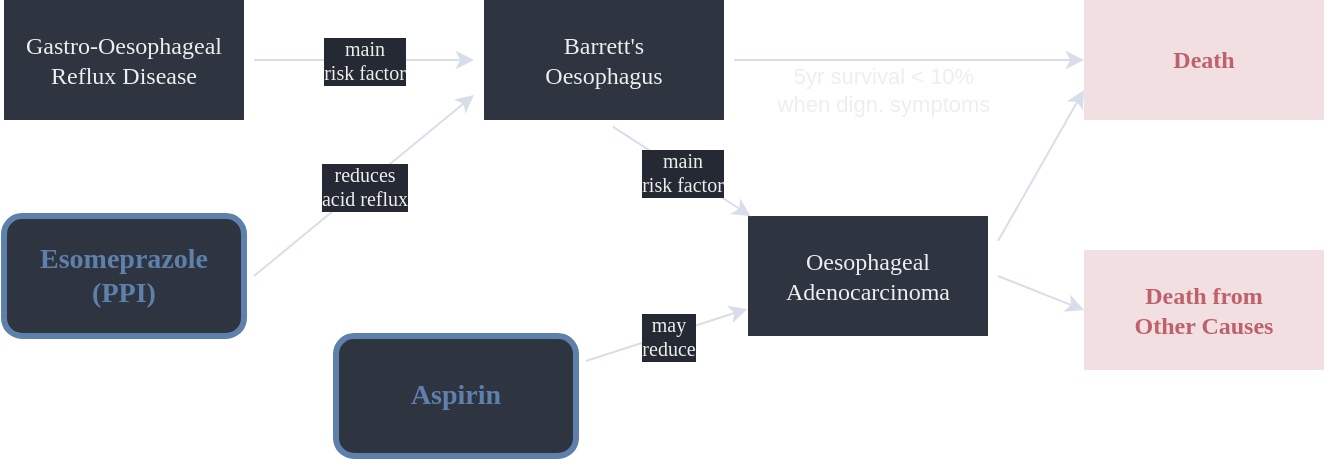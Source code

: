 <mxfile version="20.8.20" type="github">
  <diagram name="Page-1" id="V2jNtkLzpU0wWYY4yvSr">
    <mxGraphModel dx="765" dy="542" grid="1" gridSize="10" guides="1" tooltips="1" connect="1" arrows="1" fold="1" page="0" pageScale="1" pageWidth="750" pageHeight="280" background="none" math="0" shadow="0">
      <root>
        <mxCell id="0" />
        <mxCell id="1" parent="0" />
        <mxCell id="-57a6qlOdvjmpBCnQsLR-2" value="Death" style="rounded=0;whiteSpace=wrap;html=1;fontFamily=Montserrat;fontSource=https%3A%2F%2Ffonts.googleapis.com%2Fcss%3Ffamily%3DMontserrat;fillColor=#BF616A;labelBackgroundColor=none;strokeColor=none;fontColor=#BF616A;opacity=20;fontStyle=1" parent="1" vertex="1">
          <mxGeometry x="590" y="25" width="120" height="60" as="geometry" />
        </mxCell>
        <mxCell id="-57a6qlOdvjmpBCnQsLR-3" value="Death from&lt;br&gt;Other Causes" style="rounded=0;whiteSpace=wrap;html=1;fontFamily=Montserrat;fontSource=https%3A%2F%2Ffonts.googleapis.com%2Fcss%3Ffamily%3DMontserrat;fillColor=#BF616A;labelBackgroundColor=none;strokeColor=none;fontColor=#BF616A;glass=0;shadow=0;opacity=20;fontStyle=1" parent="1" vertex="1">
          <mxGeometry x="590" y="150" width="120" height="60" as="geometry" />
        </mxCell>
        <mxCell id="-57a6qlOdvjmpBCnQsLR-20" style="edgeStyle=none;rounded=0;orthogonalLoop=1;jettySize=auto;html=1;exitX=1;exitY=0.5;exitDx=0;exitDy=0;entryX=0;entryY=0.5;entryDx=0;entryDy=0;fontSize=11;labelBackgroundColor=none;strokeColor=#D8DEE9;fontColor=#D8DEE9;" parent="1" source="-57a6qlOdvjmpBCnQsLR-4" target="-57a6qlOdvjmpBCnQsLR-2" edge="1">
          <mxGeometry relative="1" as="geometry" />
        </mxCell>
        <mxCell id="-57a6qlOdvjmpBCnQsLR-4" value="Barrett&#39;s&lt;br&gt;Oesophagus" style="rounded=0;whiteSpace=wrap;html=1;fontFamily=Montserrat;fontSource=https%3A%2F%2Ffonts.googleapis.com%2Fcss%3Ffamily%3DMontserrat;fillColor=#2E3440;labelBackgroundColor=none;strokeColor=none;fontColor=#EEEEEE;perimeterSpacing=5;" parent="1" vertex="1">
          <mxGeometry x="290" y="25" width="120" height="60" as="geometry" />
        </mxCell>
        <mxCell id="-57a6qlOdvjmpBCnQsLR-5" value="Oesophageal Adenocarcinoma" style="rounded=0;whiteSpace=wrap;html=1;fontFamily=Montserrat;fontSource=https%3A%2F%2Ffonts.googleapis.com%2Fcss%3Ffamily%3DMontserrat;fillColor=#2E3440;labelBackgroundColor=none;strokeColor=none;fontColor=#EEEEEE;perimeterSpacing=5;" parent="1" vertex="1">
          <mxGeometry x="422" y="133" width="120" height="60" as="geometry" />
        </mxCell>
        <mxCell id="-57a6qlOdvjmpBCnQsLR-6" value="Gastro-Oesophageal&lt;br&gt;Reflux Disease" style="rounded=0;whiteSpace=wrap;html=1;fontFamily=Montserrat;fontSource=https%3A%2F%2Ffonts.googleapis.com%2Fcss%3Ffamily%3DMontserrat;fillColor=#2E3440;labelBackgroundColor=none;strokeColor=none;fontColor=#EEEEEE;perimeterSpacing=5;" parent="1" vertex="1">
          <mxGeometry x="50" y="25" width="120" height="60" as="geometry" />
        </mxCell>
        <mxCell id="-57a6qlOdvjmpBCnQsLR-7" value="&lt;b&gt;&lt;font style=&quot;font-size: 14px;&quot;&gt;Esomeprazole&lt;br&gt;(PPI)&lt;br&gt;&lt;/font&gt;&lt;/b&gt;" style="rounded=1;whiteSpace=wrap;html=1;fillColor=#2E3440;strokeColor=#5E81AC;fontFamily=Montserrat;fontSource=https%3A%2F%2Ffonts.googleapis.com%2Fcss%3Ffamily%3DMontserrat;labelBackgroundColor=none;fontColor=#5E81AC;strokeWidth=3;perimeterSpacing=5;" parent="1" vertex="1">
          <mxGeometry x="50" y="133" width="120" height="60" as="geometry" />
        </mxCell>
        <mxCell id="-57a6qlOdvjmpBCnQsLR-8" value="Aspirin" style="rounded=1;whiteSpace=wrap;html=1;fillColor=#2E3440;strokeColor=#5E81AC;fontSize=14;fontStyle=1;fontFamily=Montserrat;fontSource=https%3A%2F%2Ffonts.googleapis.com%2Fcss%3Ffamily%3DMontserrat;labelBackgroundColor=none;fontColor=#5E81AC;strokeWidth=3;perimeterSpacing=5;fillStyle=auto;" parent="1" vertex="1">
          <mxGeometry x="216" y="193" width="120" height="60" as="geometry" />
        </mxCell>
        <mxCell id="-57a6qlOdvjmpBCnQsLR-11" value="" style="endArrow=classic;html=1;rounded=0;exitX=1;exitY=0.5;exitDx=0;exitDy=0;entryX=0;entryY=0.75;entryDx=0;entryDy=0;fontFamily=Montserrat;fontSource=https%3A%2F%2Ffonts.googleapis.com%2Fcss%3Ffamily%3DMontserrat;labelBackgroundColor=none;strokeColor=#D8DEE9;fontColor=#D8DEE9;" parent="1" source="-57a6qlOdvjmpBCnQsLR-7" target="-57a6qlOdvjmpBCnQsLR-4" edge="1">
          <mxGeometry relative="1" as="geometry">
            <mxPoint x="610" y="190" as="sourcePoint" />
            <mxPoint x="710" y="190" as="targetPoint" />
          </mxGeometry>
        </mxCell>
        <mxCell id="-57a6qlOdvjmpBCnQsLR-12" value="reduces&lt;br style=&quot;font-size: 10px;&quot;&gt;acid reflux" style="edgeLabel;resizable=0;html=1;align=center;verticalAlign=middle;rounded=0;fontFamily=Montserrat;fontSource=https%3A%2F%2Ffonts.googleapis.com%2Fcss%3Ffamily%3DMontserrat;labelBackgroundColor=#242933;fontColor=#EEEEEE;fontSize=10;spacing=2;spacingRight=0;spacingTop=0;labelBorderColor=none;" parent="-57a6qlOdvjmpBCnQsLR-11" connectable="0" vertex="1">
          <mxGeometry relative="1" as="geometry" />
        </mxCell>
        <mxCell id="-57a6qlOdvjmpBCnQsLR-13" value="" style="endArrow=classic;html=1;rounded=0;fontSize=14;exitX=1;exitY=0.5;exitDx=0;exitDy=0;fontFamily=Montserrat;fontSource=https%3A%2F%2Ffonts.googleapis.com%2Fcss%3Ffamily%3DMontserrat;labelBackgroundColor=none;strokeColor=#D8DEE9;fontColor=#D8DEE9;" parent="1" source="-57a6qlOdvjmpBCnQsLR-6" target="-57a6qlOdvjmpBCnQsLR-4" edge="1">
          <mxGeometry relative="1" as="geometry">
            <mxPoint x="210" y="29.5" as="sourcePoint" />
            <mxPoint x="270" y="55" as="targetPoint" />
          </mxGeometry>
        </mxCell>
        <mxCell id="-57a6qlOdvjmpBCnQsLR-14" value="&lt;font style=&quot;font-size: 10px;&quot;&gt;main&lt;br style=&quot;font-size: 10px;&quot;&gt;risk factor&lt;/font&gt;" style="edgeLabel;resizable=0;html=1;align=center;verticalAlign=middle;rounded=0;fontSize=10;fontFamily=Montserrat;fontSource=https%3A%2F%2Ffonts.googleapis.com%2Fcss%3Ffamily%3DMontserrat;labelBackgroundColor=#242933;fontColor=#EEEEEE;spacing=2;spacingRight=0;spacingTop=0;labelBorderColor=none;" parent="-57a6qlOdvjmpBCnQsLR-13" connectable="0" vertex="1">
          <mxGeometry relative="1" as="geometry" />
        </mxCell>
        <mxCell id="-57a6qlOdvjmpBCnQsLR-16" value="" style="endArrow=classic;html=1;rounded=0;exitX=1;exitY=0.25;exitDx=0;exitDy=0;entryX=0.036;entryY=0.735;entryDx=0;entryDy=0;fontFamily=Montserrat;fontSource=https%3A%2F%2Ffonts.googleapis.com%2Fcss%3Ffamily%3DMontserrat;labelBackgroundColor=none;strokeColor=#D8DEE9;fontColor=#D8DEE9;entryPerimeter=0;" parent="1" source="-57a6qlOdvjmpBCnQsLR-8" target="-57a6qlOdvjmpBCnQsLR-5" edge="1">
          <mxGeometry relative="1" as="geometry">
            <mxPoint x="130" y="225" as="sourcePoint" />
            <mxPoint x="230" y="140" as="targetPoint" />
          </mxGeometry>
        </mxCell>
        <mxCell id="-57a6qlOdvjmpBCnQsLR-17" value="may&lt;br style=&quot;font-size: 10px;&quot;&gt;reduce" style="edgeLabel;resizable=0;html=1;align=center;verticalAlign=middle;rounded=0;fontFamily=Montserrat;fontSource=https%3A%2F%2Ffonts.googleapis.com%2Fcss%3Ffamily%3DMontserrat;labelBackgroundColor=#242933;fontColor=#EEEEEE;fontSize=10;spacing=2;spacingRight=0;spacingTop=0;labelBorderColor=none;" parent="-57a6qlOdvjmpBCnQsLR-16" connectable="0" vertex="1">
          <mxGeometry relative="1" as="geometry" />
        </mxCell>
        <mxCell id="-57a6qlOdvjmpBCnQsLR-18" value="" style="endArrow=classic;html=1;rounded=0;fontSize=11;exitX=1;exitY=0.25;exitDx=0;exitDy=0;entryX=0;entryY=0.75;entryDx=0;entryDy=0;labelBackgroundColor=none;strokeColor=#D8DEE9;fontColor=#D8DEE9;" parent="1" source="-57a6qlOdvjmpBCnQsLR-5" target="-57a6qlOdvjmpBCnQsLR-2" edge="1">
          <mxGeometry width="50" height="50" relative="1" as="geometry">
            <mxPoint x="640" y="200" as="sourcePoint" />
            <mxPoint x="690" y="150" as="targetPoint" />
          </mxGeometry>
        </mxCell>
        <mxCell id="-57a6qlOdvjmpBCnQsLR-19" value="" style="endArrow=classic;html=1;rounded=0;fontSize=11;exitX=1;exitY=0.5;exitDx=0;exitDy=0;entryX=0;entryY=0.5;entryDx=0;entryDy=0;labelBackgroundColor=none;strokeColor=#D8DEE9;fontColor=#D8DEE9;" parent="1" source="-57a6qlOdvjmpBCnQsLR-5" target="-57a6qlOdvjmpBCnQsLR-3" edge="1">
          <mxGeometry width="50" height="50" relative="1" as="geometry">
            <mxPoint x="520" y="115" as="sourcePoint" />
            <mxPoint x="600" y="60" as="targetPoint" />
          </mxGeometry>
        </mxCell>
        <mxCell id="-57a6qlOdvjmpBCnQsLR-22" value="5yr survival &amp;lt; 10% when dign. symptoms" style="text;html=1;strokeColor=none;fillColor=none;align=center;verticalAlign=middle;whiteSpace=wrap;rounded=0;fontSize=11;rotation=0;labelBackgroundColor=none;fontColor=#EEEEEE;" parent="1" vertex="1">
          <mxGeometry x="430" y="55" width="120" height="30" as="geometry" />
        </mxCell>
        <mxCell id="645C7PsZqHOL8_RLUOwX-1" value="" style="endArrow=classic;html=1;rounded=0;fontSize=14;exitX=0.534;exitY=0.976;exitDx=0;exitDy=0;fontFamily=Montserrat;fontSource=https%3A%2F%2Ffonts.googleapis.com%2Fcss%3Ffamily%3DMontserrat;labelBackgroundColor=none;strokeColor=#D8DEE9;fontColor=#D8DEE9;exitPerimeter=0;entryX=0.049;entryY=0.073;entryDx=0;entryDy=0;entryPerimeter=0;" edge="1" parent="1" source="-57a6qlOdvjmpBCnQsLR-4" target="-57a6qlOdvjmpBCnQsLR-5">
          <mxGeometry relative="1" as="geometry">
            <mxPoint x="374" y="99" as="sourcePoint" />
            <mxPoint x="468" y="121" as="targetPoint" />
          </mxGeometry>
        </mxCell>
        <mxCell id="645C7PsZqHOL8_RLUOwX-2" value="&lt;font style=&quot;font-size: 10px;&quot;&gt;main&lt;br style=&quot;font-size: 10px;&quot;&gt;risk factor&lt;/font&gt;" style="edgeLabel;resizable=0;html=1;align=center;verticalAlign=middle;rounded=0;fontSize=10;fontFamily=Montserrat;fontSource=https%3A%2F%2Ffonts.googleapis.com%2Fcss%3Ffamily%3DMontserrat;labelBackgroundColor=#242933;fontColor=#EEEEEE;spacing=2;spacingRight=0;spacingTop=0;labelBorderColor=none;" connectable="0" vertex="1" parent="645C7PsZqHOL8_RLUOwX-1">
          <mxGeometry relative="1" as="geometry" />
        </mxCell>
      </root>
    </mxGraphModel>
  </diagram>
</mxfile>
